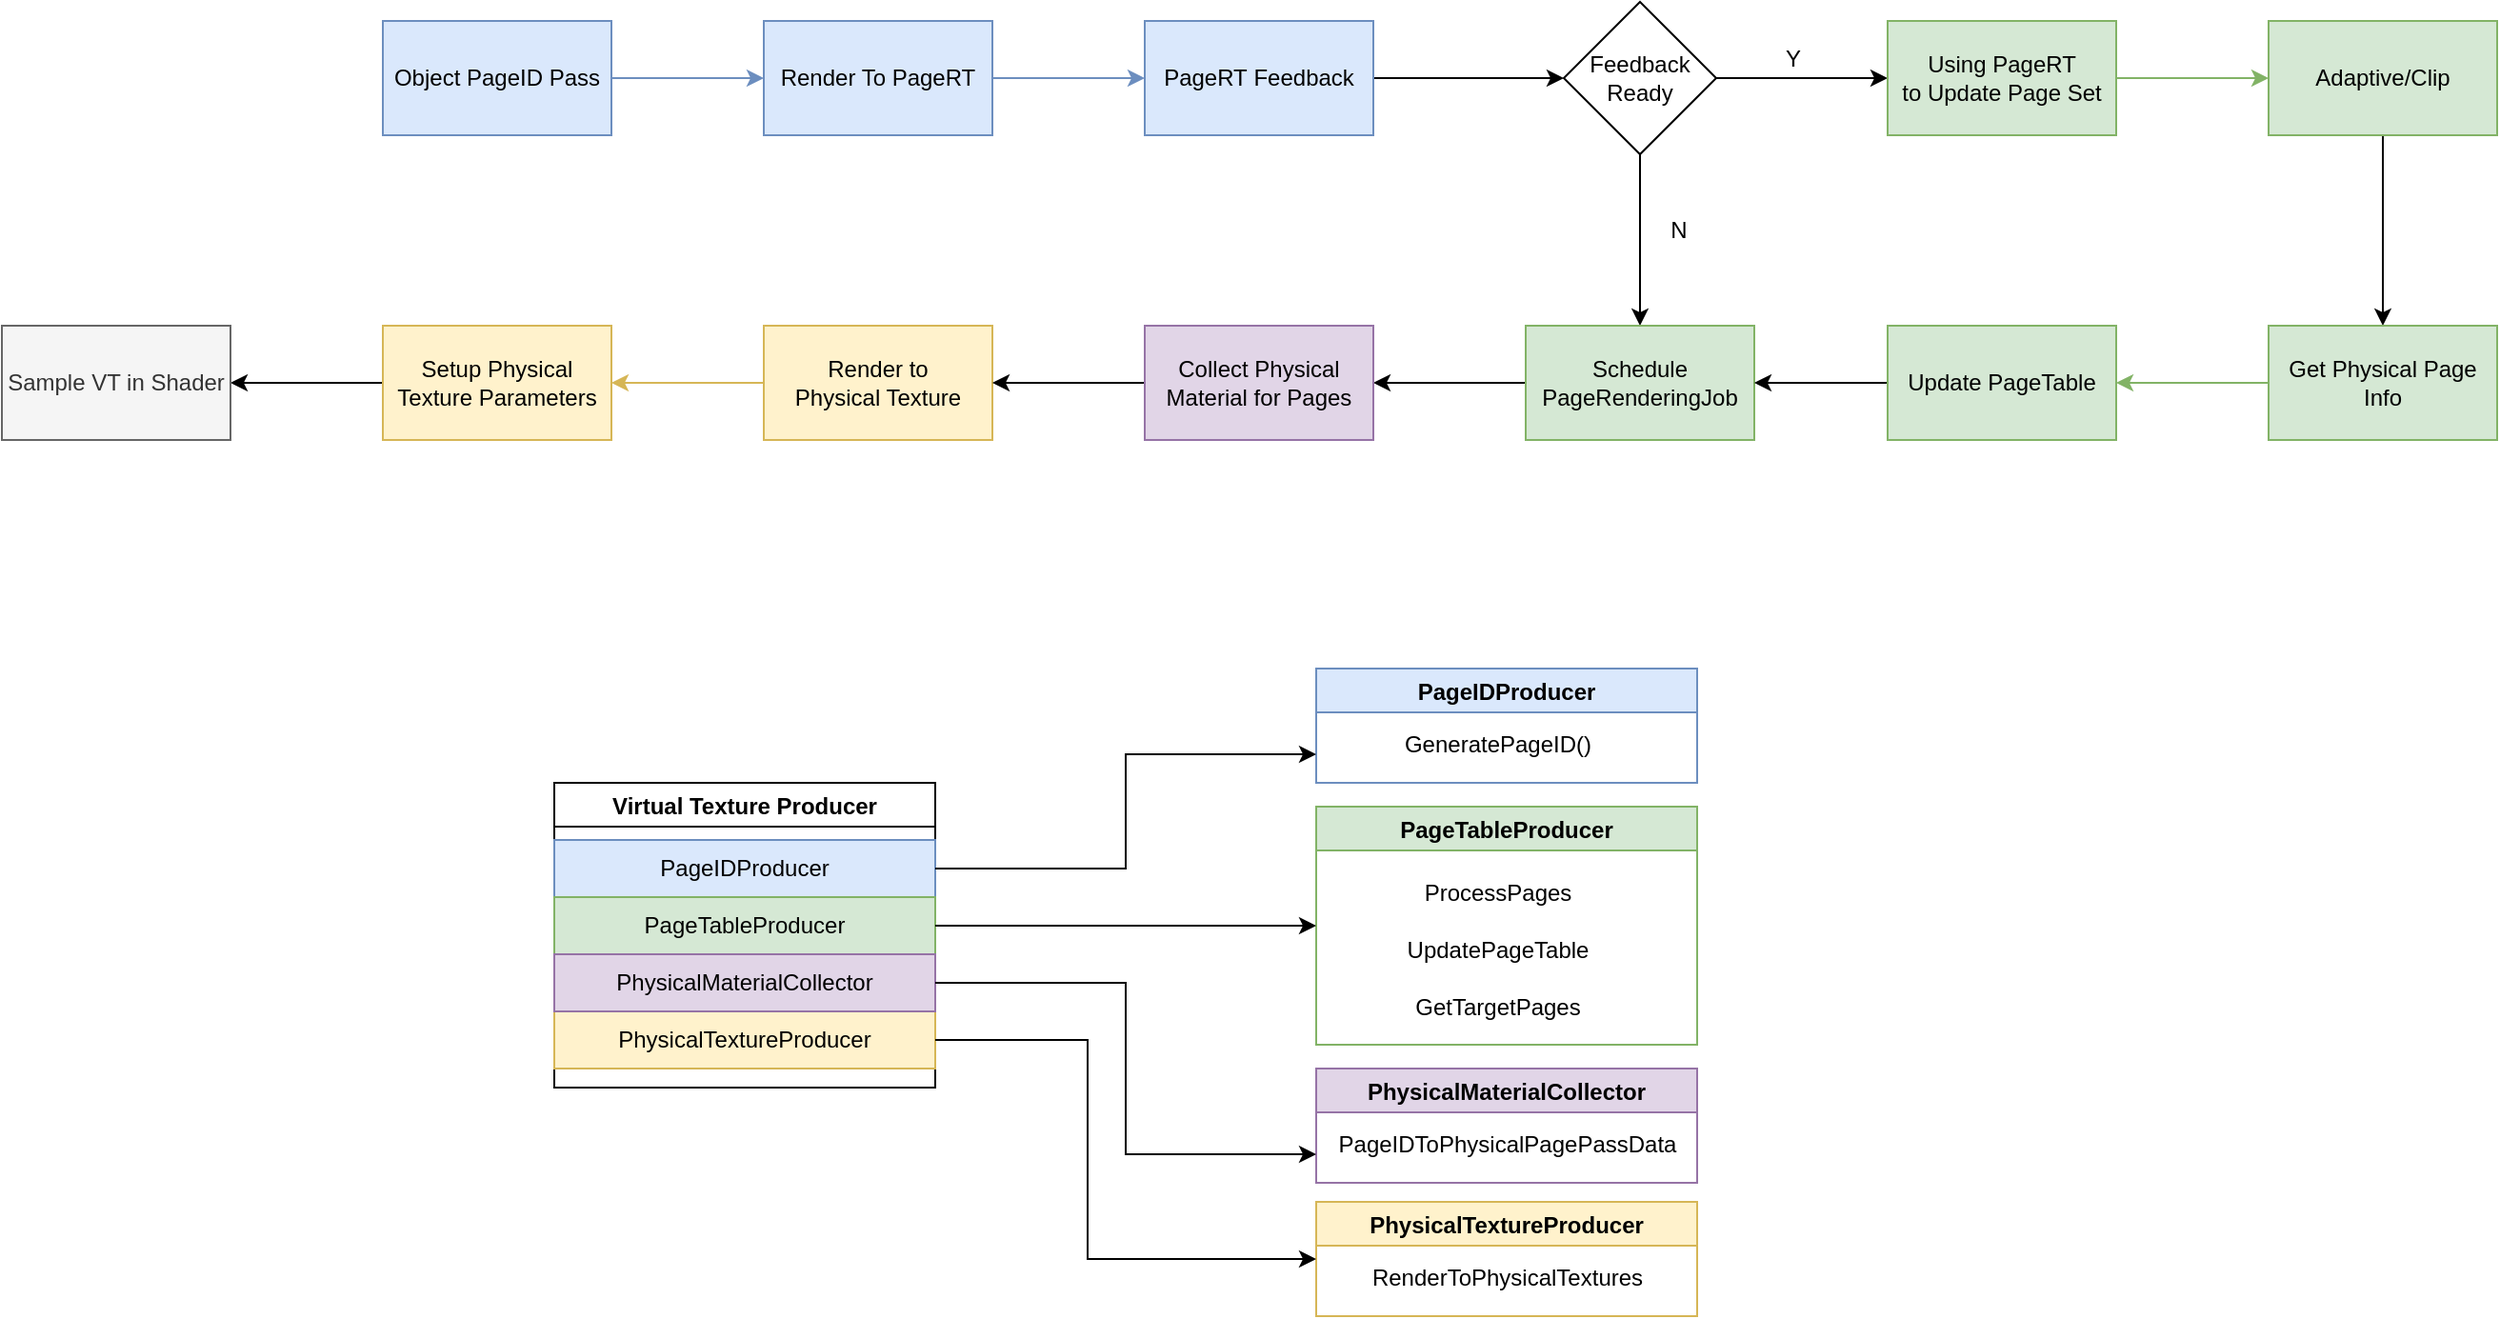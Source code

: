 <mxfile version="19.0.2" type="github"><diagram id="OAc7gzNUV5Z1d8HfI-jg" name="Page-1"><mxGraphModel dx="1661" dy="1583" grid="1" gridSize="10" guides="1" tooltips="1" connect="1" arrows="1" fold="1" page="1" pageScale="1" pageWidth="827" pageHeight="1169" math="0" shadow="0"><root><mxCell id="0"/><mxCell id="1" parent="0"/><mxCell id="4cVDEcXTtCitCNLEUzu5-38" value="" style="edgeStyle=orthogonalEdgeStyle;rounded=0;orthogonalLoop=1;jettySize=auto;html=1;fillColor=#dae8fc;strokeColor=#6c8ebf;" parent="1" source="4cVDEcXTtCitCNLEUzu5-36" target="4cVDEcXTtCitCNLEUzu5-37" edge="1"><mxGeometry relative="1" as="geometry"/></mxCell><mxCell id="4cVDEcXTtCitCNLEUzu5-36" value="Object PageID Pass" style="rounded=0;whiteSpace=wrap;html=1;fillColor=#dae8fc;strokeColor=#6c8ebf;" parent="1" vertex="1"><mxGeometry x="240" y="40" width="120" height="60" as="geometry"/></mxCell><mxCell id="4cVDEcXTtCitCNLEUzu5-40" value="" style="edgeStyle=orthogonalEdgeStyle;rounded=0;orthogonalLoop=1;jettySize=auto;html=1;fillColor=#dae8fc;strokeColor=#6c8ebf;" parent="1" source="4cVDEcXTtCitCNLEUzu5-37" target="4cVDEcXTtCitCNLEUzu5-39" edge="1"><mxGeometry relative="1" as="geometry"/></mxCell><mxCell id="4cVDEcXTtCitCNLEUzu5-37" value="Render To PageRT" style="whiteSpace=wrap;html=1;rounded=0;fillColor=#dae8fc;strokeColor=#6c8ebf;" parent="1" vertex="1"><mxGeometry x="440" y="40" width="120" height="60" as="geometry"/></mxCell><mxCell id="4cVDEcXTtCitCNLEUzu5-42" value="" style="edgeStyle=orthogonalEdgeStyle;rounded=0;orthogonalLoop=1;jettySize=auto;html=1;" parent="1" source="4cVDEcXTtCitCNLEUzu5-39" target="4cVDEcXTtCitCNLEUzu5-41" edge="1"><mxGeometry relative="1" as="geometry"/></mxCell><mxCell id="4cVDEcXTtCitCNLEUzu5-39" value="PageRT&amp;nbsp;Feedback" style="whiteSpace=wrap;html=1;rounded=0;fillColor=#dae8fc;strokeColor=#6c8ebf;" parent="1" vertex="1"><mxGeometry x="640" y="40" width="120" height="60" as="geometry"/></mxCell><mxCell id="4cVDEcXTtCitCNLEUzu5-44" value="" style="edgeStyle=orthogonalEdgeStyle;rounded=0;orthogonalLoop=1;jettySize=auto;html=1;" parent="1" source="4cVDEcXTtCitCNLEUzu5-41" target="4cVDEcXTtCitCNLEUzu5-43" edge="1"><mxGeometry relative="1" as="geometry"/></mxCell><mxCell id="4cVDEcXTtCitCNLEUzu5-50" style="edgeStyle=orthogonalEdgeStyle;rounded=0;orthogonalLoop=1;jettySize=auto;html=1;entryX=0.5;entryY=0;entryDx=0;entryDy=0;" parent="1" source="4cVDEcXTtCitCNLEUzu5-41" target="4cVDEcXTtCitCNLEUzu5-45" edge="1"><mxGeometry relative="1" as="geometry"/></mxCell><mxCell id="4cVDEcXTtCitCNLEUzu5-41" value="Feedback&lt;br&gt;Ready" style="rhombus;whiteSpace=wrap;html=1;rounded=0;" parent="1" vertex="1"><mxGeometry x="860" y="30" width="80" height="80" as="geometry"/></mxCell><mxCell id="4cVDEcXTtCitCNLEUzu5-56" value="" style="edgeStyle=orthogonalEdgeStyle;rounded=0;orthogonalLoop=1;jettySize=auto;html=1;fillColor=#d5e8d4;strokeColor=#82b366;" parent="1" source="4cVDEcXTtCitCNLEUzu5-43" target="4cVDEcXTtCitCNLEUzu5-55" edge="1"><mxGeometry relative="1" as="geometry"/></mxCell><mxCell id="4cVDEcXTtCitCNLEUzu5-43" value="Using PageRT&lt;br&gt;to Update Page Set" style="whiteSpace=wrap;html=1;rounded=0;fillColor=#d5e8d4;strokeColor=#82b366;" parent="1" vertex="1"><mxGeometry x="1030" y="40" width="120" height="60" as="geometry"/></mxCell><mxCell id="02M5KZE2AxUHIFbQfSgq-3" style="edgeStyle=orthogonalEdgeStyle;rounded=0;orthogonalLoop=1;jettySize=auto;html=1;entryX=1;entryY=0.5;entryDx=0;entryDy=0;" edge="1" parent="1" source="4cVDEcXTtCitCNLEUzu5-45" target="02M5KZE2AxUHIFbQfSgq-1"><mxGeometry relative="1" as="geometry"/></mxCell><mxCell id="4cVDEcXTtCitCNLEUzu5-45" value="Schedule PageRenderingJob" style="whiteSpace=wrap;html=1;rounded=0;fillColor=#d5e8d4;strokeColor=#82b366;" parent="1" vertex="1"><mxGeometry x="840" y="200" width="120" height="60" as="geometry"/></mxCell><mxCell id="4cVDEcXTtCitCNLEUzu5-54" value="" style="edgeStyle=orthogonalEdgeStyle;rounded=0;orthogonalLoop=1;jettySize=auto;html=1;fillColor=#fff2cc;strokeColor=#d6b656;" parent="1" source="4cVDEcXTtCitCNLEUzu5-47" target="4cVDEcXTtCitCNLEUzu5-53" edge="1"><mxGeometry relative="1" as="geometry"/></mxCell><mxCell id="4cVDEcXTtCitCNLEUzu5-47" value="Render to &lt;br&gt;Physical Texture" style="whiteSpace=wrap;html=1;rounded=0;fillColor=#fff2cc;strokeColor=#d6b656;" parent="1" vertex="1"><mxGeometry x="440" y="200" width="120" height="60" as="geometry"/></mxCell><mxCell id="4cVDEcXTtCitCNLEUzu5-51" value="Y" style="text;html=1;align=center;verticalAlign=middle;resizable=0;points=[];autosize=1;strokeColor=none;fillColor=none;" parent="1" vertex="1"><mxGeometry x="970" y="50" width="20" height="20" as="geometry"/></mxCell><mxCell id="4cVDEcXTtCitCNLEUzu5-52" value="N" style="text;html=1;align=center;verticalAlign=middle;resizable=0;points=[];autosize=1;strokeColor=none;fillColor=none;" parent="1" vertex="1"><mxGeometry x="910" y="140" width="20" height="20" as="geometry"/></mxCell><mxCell id="4cVDEcXTtCitCNLEUzu5-65" value="" style="edgeStyle=orthogonalEdgeStyle;rounded=0;orthogonalLoop=1;jettySize=auto;html=1;" parent="1" source="4cVDEcXTtCitCNLEUzu5-53" target="4cVDEcXTtCitCNLEUzu5-64" edge="1"><mxGeometry relative="1" as="geometry"/></mxCell><mxCell id="4cVDEcXTtCitCNLEUzu5-53" value="Setup Physical Texture Parameters" style="whiteSpace=wrap;html=1;rounded=0;fillColor=#fff2cc;strokeColor=#d6b656;" parent="1" vertex="1"><mxGeometry x="240" y="200" width="120" height="60" as="geometry"/></mxCell><mxCell id="4cVDEcXTtCitCNLEUzu5-89" style="edgeStyle=orthogonalEdgeStyle;rounded=0;orthogonalLoop=1;jettySize=auto;html=1;" parent="1" source="4cVDEcXTtCitCNLEUzu5-55" target="4cVDEcXTtCitCNLEUzu5-58" edge="1"><mxGeometry relative="1" as="geometry"/></mxCell><mxCell id="4cVDEcXTtCitCNLEUzu5-55" value="Adaptive/Clip" style="whiteSpace=wrap;html=1;rounded=0;fillColor=#d5e8d4;strokeColor=#82b366;" parent="1" vertex="1"><mxGeometry x="1230" y="40" width="120" height="60" as="geometry"/></mxCell><mxCell id="4cVDEcXTtCitCNLEUzu5-62" value="" style="edgeStyle=orthogonalEdgeStyle;rounded=0;orthogonalLoop=1;jettySize=auto;html=1;fillColor=#d5e8d4;strokeColor=#82b366;" parent="1" source="4cVDEcXTtCitCNLEUzu5-58" target="4cVDEcXTtCitCNLEUzu5-61" edge="1"><mxGeometry relative="1" as="geometry"/></mxCell><mxCell id="4cVDEcXTtCitCNLEUzu5-58" value="Get Physical Page Info" style="whiteSpace=wrap;html=1;rounded=0;fillColor=#d5e8d4;strokeColor=#82b366;" parent="1" vertex="1"><mxGeometry x="1230" y="200" width="120" height="60" as="geometry"/></mxCell><mxCell id="4cVDEcXTtCitCNLEUzu5-63" style="edgeStyle=orthogonalEdgeStyle;rounded=0;orthogonalLoop=1;jettySize=auto;html=1;entryX=1;entryY=0.5;entryDx=0;entryDy=0;" parent="1" source="4cVDEcXTtCitCNLEUzu5-61" target="4cVDEcXTtCitCNLEUzu5-45" edge="1"><mxGeometry relative="1" as="geometry"/></mxCell><mxCell id="4cVDEcXTtCitCNLEUzu5-61" value="Update PageTable" style="whiteSpace=wrap;html=1;rounded=0;fillColor=#d5e8d4;strokeColor=#82b366;" parent="1" vertex="1"><mxGeometry x="1030" y="200" width="120" height="60" as="geometry"/></mxCell><mxCell id="4cVDEcXTtCitCNLEUzu5-64" value="&lt;span style=&quot;&quot;&gt;Sample VT in Shader&lt;/span&gt;" style="whiteSpace=wrap;html=1;fillColor=#f5f5f5;strokeColor=#666666;rounded=0;fontColor=#333333;" parent="1" vertex="1"><mxGeometry x="40" y="200" width="120" height="60" as="geometry"/></mxCell><mxCell id="4cVDEcXTtCitCNLEUzu5-67" value="Virtual Texture Producer" style="swimlane;" parent="1" vertex="1"><mxGeometry x="330" y="440" width="200" height="160" as="geometry"/></mxCell><mxCell id="4cVDEcXTtCitCNLEUzu5-69" value="PageIDProducer" style="whiteSpace=wrap;html=1;fillColor=#dae8fc;strokeColor=#6c8ebf;" parent="4cVDEcXTtCitCNLEUzu5-67" vertex="1"><mxGeometry y="30" width="200" height="30" as="geometry"/></mxCell><mxCell id="4cVDEcXTtCitCNLEUzu5-70" value="PageTableProducer" style="whiteSpace=wrap;html=1;fillColor=#d5e8d4;strokeColor=#82b366;" parent="4cVDEcXTtCitCNLEUzu5-67" vertex="1"><mxGeometry y="60" width="200" height="30" as="geometry"/></mxCell><mxCell id="4cVDEcXTtCitCNLEUzu5-72" value="PhysicalTextureProducer" style="whiteSpace=wrap;html=1;fillColor=#fff2cc;strokeColor=#d6b656;" parent="4cVDEcXTtCitCNLEUzu5-67" vertex="1"><mxGeometry y="120" width="200" height="30" as="geometry"/></mxCell><mxCell id="02M5KZE2AxUHIFbQfSgq-7" value="PhysicalMaterialCollector" style="whiteSpace=wrap;html=1;fillColor=#e1d5e7;strokeColor=#9673a6;" vertex="1" parent="4cVDEcXTtCitCNLEUzu5-67"><mxGeometry y="90" width="200" height="30" as="geometry"/></mxCell><mxCell id="02M5KZE2AxUHIFbQfSgq-4" style="edgeStyle=orthogonalEdgeStyle;rounded=0;orthogonalLoop=1;jettySize=auto;html=1;entryX=1;entryY=0.5;entryDx=0;entryDy=0;" edge="1" parent="1" source="02M5KZE2AxUHIFbQfSgq-1" target="4cVDEcXTtCitCNLEUzu5-47"><mxGeometry relative="1" as="geometry"/></mxCell><mxCell id="02M5KZE2AxUHIFbQfSgq-1" value="Collect Physical Material for Pages" style="whiteSpace=wrap;html=1;fillColor=#e1d5e7;strokeColor=#9673a6;rounded=0;" vertex="1" parent="1"><mxGeometry x="640" y="200" width="120" height="60" as="geometry"/></mxCell><mxCell id="02M5KZE2AxUHIFbQfSgq-9" value="PageIDProducer" style="swimlane;fillColor=#dae8fc;strokeColor=#6c8ebf;" vertex="1" parent="1"><mxGeometry x="730" y="380" width="200" height="60" as="geometry"/></mxCell><mxCell id="02M5KZE2AxUHIFbQfSgq-11" value="GeneratePageID()" style="text;html=1;align=center;verticalAlign=middle;resizable=0;points=[];autosize=1;strokeColor=none;fillColor=none;" vertex="1" parent="02M5KZE2AxUHIFbQfSgq-9"><mxGeometry x="40" y="30" width="110" height="20" as="geometry"/></mxCell><mxCell id="02M5KZE2AxUHIFbQfSgq-13" style="edgeStyle=orthogonalEdgeStyle;rounded=0;orthogonalLoop=1;jettySize=auto;html=1;entryX=0;entryY=0.75;entryDx=0;entryDy=0;" edge="1" parent="1" source="4cVDEcXTtCitCNLEUzu5-69" target="02M5KZE2AxUHIFbQfSgq-9"><mxGeometry relative="1" as="geometry"/></mxCell><mxCell id="02M5KZE2AxUHIFbQfSgq-15" value="PageTableProducer" style="swimlane;fillColor=#d5e8d4;strokeColor=#82b366;" vertex="1" parent="1"><mxGeometry x="730" y="452.5" width="200" height="125" as="geometry"/></mxCell><mxCell id="02M5KZE2AxUHIFbQfSgq-17" value="UpdatePageTable" style="text;html=1;align=center;verticalAlign=middle;resizable=0;points=[];autosize=1;strokeColor=none;fillColor=none;" vertex="1" parent="02M5KZE2AxUHIFbQfSgq-15"><mxGeometry x="40" y="65" width="110" height="20" as="geometry"/></mxCell><mxCell id="02M5KZE2AxUHIFbQfSgq-16" value="ProcessPages" style="text;html=1;align=center;verticalAlign=middle;resizable=0;points=[];autosize=1;strokeColor=none;fillColor=none;" vertex="1" parent="02M5KZE2AxUHIFbQfSgq-15"><mxGeometry x="50" y="35" width="90" height="20" as="geometry"/></mxCell><mxCell id="02M5KZE2AxUHIFbQfSgq-18" value="GetTargetPages" style="text;html=1;align=center;verticalAlign=middle;resizable=0;points=[];autosize=1;strokeColor=none;fillColor=none;" vertex="1" parent="02M5KZE2AxUHIFbQfSgq-15"><mxGeometry x="45" y="95" width="100" height="20" as="geometry"/></mxCell><mxCell id="02M5KZE2AxUHIFbQfSgq-19" style="edgeStyle=orthogonalEdgeStyle;rounded=0;orthogonalLoop=1;jettySize=auto;html=1;entryX=0;entryY=0.5;entryDx=0;entryDy=0;" edge="1" parent="1" source="4cVDEcXTtCitCNLEUzu5-70" target="02M5KZE2AxUHIFbQfSgq-15"><mxGeometry relative="1" as="geometry"/></mxCell><mxCell id="02M5KZE2AxUHIFbQfSgq-20" value="PhysicalMaterialCollector" style="swimlane;fillColor=#e1d5e7;strokeColor=#9673a6;" vertex="1" parent="1"><mxGeometry x="730" y="590" width="200" height="60" as="geometry"/></mxCell><mxCell id="02M5KZE2AxUHIFbQfSgq-21" value="PageIDToPhysicalPagePassData" style="text;html=1;align=center;verticalAlign=middle;resizable=0;points=[];autosize=1;strokeColor=none;fillColor=none;" vertex="1" parent="02M5KZE2AxUHIFbQfSgq-20"><mxGeometry x="5" y="30" width="190" height="20" as="geometry"/></mxCell><mxCell id="02M5KZE2AxUHIFbQfSgq-23" style="edgeStyle=orthogonalEdgeStyle;rounded=0;orthogonalLoop=1;jettySize=auto;html=1;entryX=0;entryY=0.75;entryDx=0;entryDy=0;" edge="1" parent="1" source="02M5KZE2AxUHIFbQfSgq-7" target="02M5KZE2AxUHIFbQfSgq-20"><mxGeometry relative="1" as="geometry"/></mxCell><mxCell id="02M5KZE2AxUHIFbQfSgq-24" value="PhysicalTextureProducer" style="swimlane;fillColor=#fff2cc;strokeColor=#d6b656;" vertex="1" parent="1"><mxGeometry x="730" y="660" width="200" height="60" as="geometry"/></mxCell><mxCell id="02M5KZE2AxUHIFbQfSgq-25" value="RenderToPhysicalTextures" style="text;html=1;align=center;verticalAlign=middle;resizable=0;points=[];autosize=1;strokeColor=none;fillColor=none;" vertex="1" parent="02M5KZE2AxUHIFbQfSgq-24"><mxGeometry x="20" y="30" width="160" height="20" as="geometry"/></mxCell><mxCell id="02M5KZE2AxUHIFbQfSgq-26" style="edgeStyle=orthogonalEdgeStyle;rounded=0;orthogonalLoop=1;jettySize=auto;html=1;exitX=1;exitY=0.5;exitDx=0;exitDy=0;entryX=0;entryY=0.5;entryDx=0;entryDy=0;" edge="1" parent="1" source="4cVDEcXTtCitCNLEUzu5-72" target="02M5KZE2AxUHIFbQfSgq-24"><mxGeometry relative="1" as="geometry"><Array as="points"><mxPoint x="610" y="575"/><mxPoint x="610" y="690"/></Array></mxGeometry></mxCell></root></mxGraphModel></diagram></mxfile>